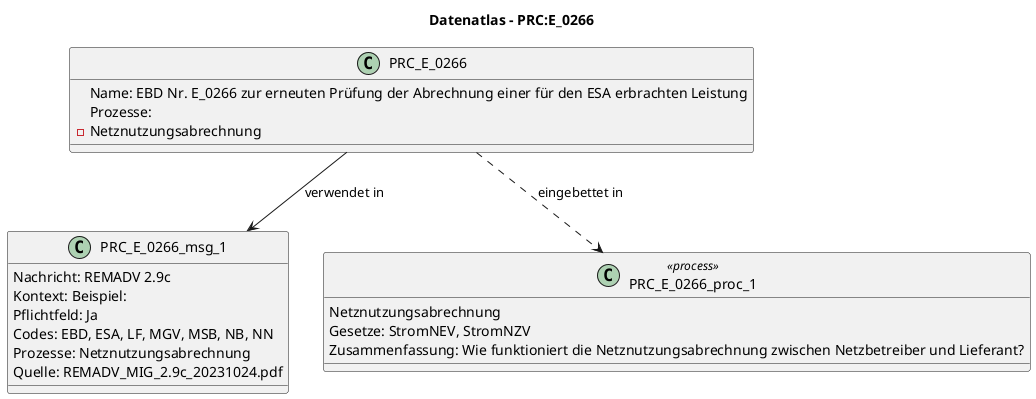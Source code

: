@startuml
title Datenatlas – PRC:E_0266
class PRC_E_0266 {
  Name: EBD Nr. E_0266 zur erneuten Prüfung der Abrechnung einer für den ESA erbrachten Leistung
  Prozesse:
    - Netznutzungsabrechnung
}
class PRC_E_0266_msg_1 {
  Nachricht: REMADV 2.9c
  Kontext: Beispiel:
  Pflichtfeld: Ja
  Codes: EBD, ESA, LF, MGV, MSB, NB, NN
  Prozesse: Netznutzungsabrechnung
  Quelle: REMADV_MIG_2.9c_20231024.pdf
}
PRC_E_0266 --> PRC_E_0266_msg_1 : verwendet in
class PRC_E_0266_proc_1 <<process>> {
  Netznutzungsabrechnung
  Gesetze: StromNEV, StromNZV
  Zusammenfassung: Wie funktioniert die Netznutzungsabrechnung zwischen Netzbetreiber und Lieferant?
}
PRC_E_0266 ..> PRC_E_0266_proc_1 : eingebettet in
@enduml
